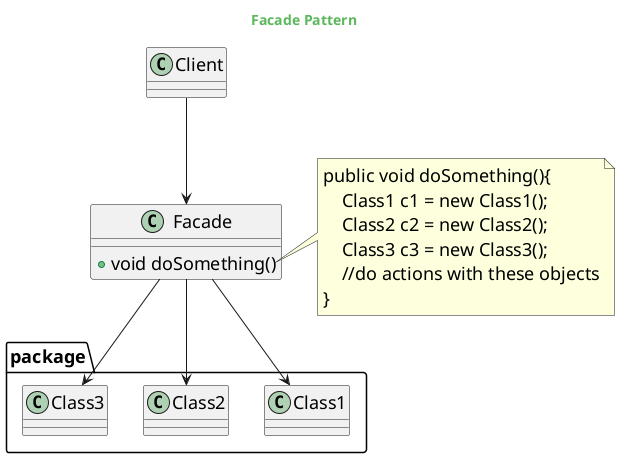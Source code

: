 @startuml
skinparam backgroundcolor transparent
skinparam classFontSize 18
skinparam noteFontSize 18
skinparam arrowFontSize 18
skinparam classAttributeFontSize 18
skinparam packageFontSize 18

skinparam titleFontColor #5cb85c

Title Facade Pattern

class Facade{
    + void doSomething()
}

class Client

Client --> Facade

namespace package{
    class Class1
    class Class2
    class Class3
}

Facade --> package.Class1
Facade --> package.Class2
Facade --> package.Class3

note right of Facade::doSomething
    public void doSomething(){
        Class1 c1 = new Class1();
        Class2 c2 = new Class2();
        Class3 c3 = new Class3();
        //do actions with these objects
    }
end note
@enduml